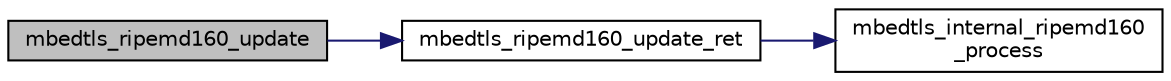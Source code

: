 digraph "mbedtls_ripemd160_update"
{
 // LATEX_PDF_SIZE
  edge [fontname="Helvetica",fontsize="10",labelfontname="Helvetica",labelfontsize="10"];
  node [fontname="Helvetica",fontsize="10",shape=record];
  rankdir="LR";
  Node1 [label="mbedtls_ripemd160_update",height=0.2,width=0.4,color="black", fillcolor="grey75", style="filled", fontcolor="black",tooltip="RIPEMD-160 process buffer."];
  Node1 -> Node2 [color="midnightblue",fontsize="10",style="solid",fontname="Helvetica"];
  Node2 [label="mbedtls_ripemd160_update_ret",height=0.2,width=0.4,color="black", fillcolor="white", style="filled",URL="$dd/da9/ripemd160_8c.html#a95f2a4b18c364e9edcd9ccbbf14ca20c",tooltip="RIPEMD-160 process buffer."];
  Node2 -> Node3 [color="midnightblue",fontsize="10",style="solid",fontname="Helvetica"];
  Node3 [label="mbedtls_internal_ripemd160\l_process",height=0.2,width=0.4,color="black", fillcolor="white", style="filled",URL="$dd/da9/ripemd160_8c.html#a6dfe341167577a7d4ac13f75351be9b6",tooltip="RIPEMD-160 process data block (internal use only)"];
}
